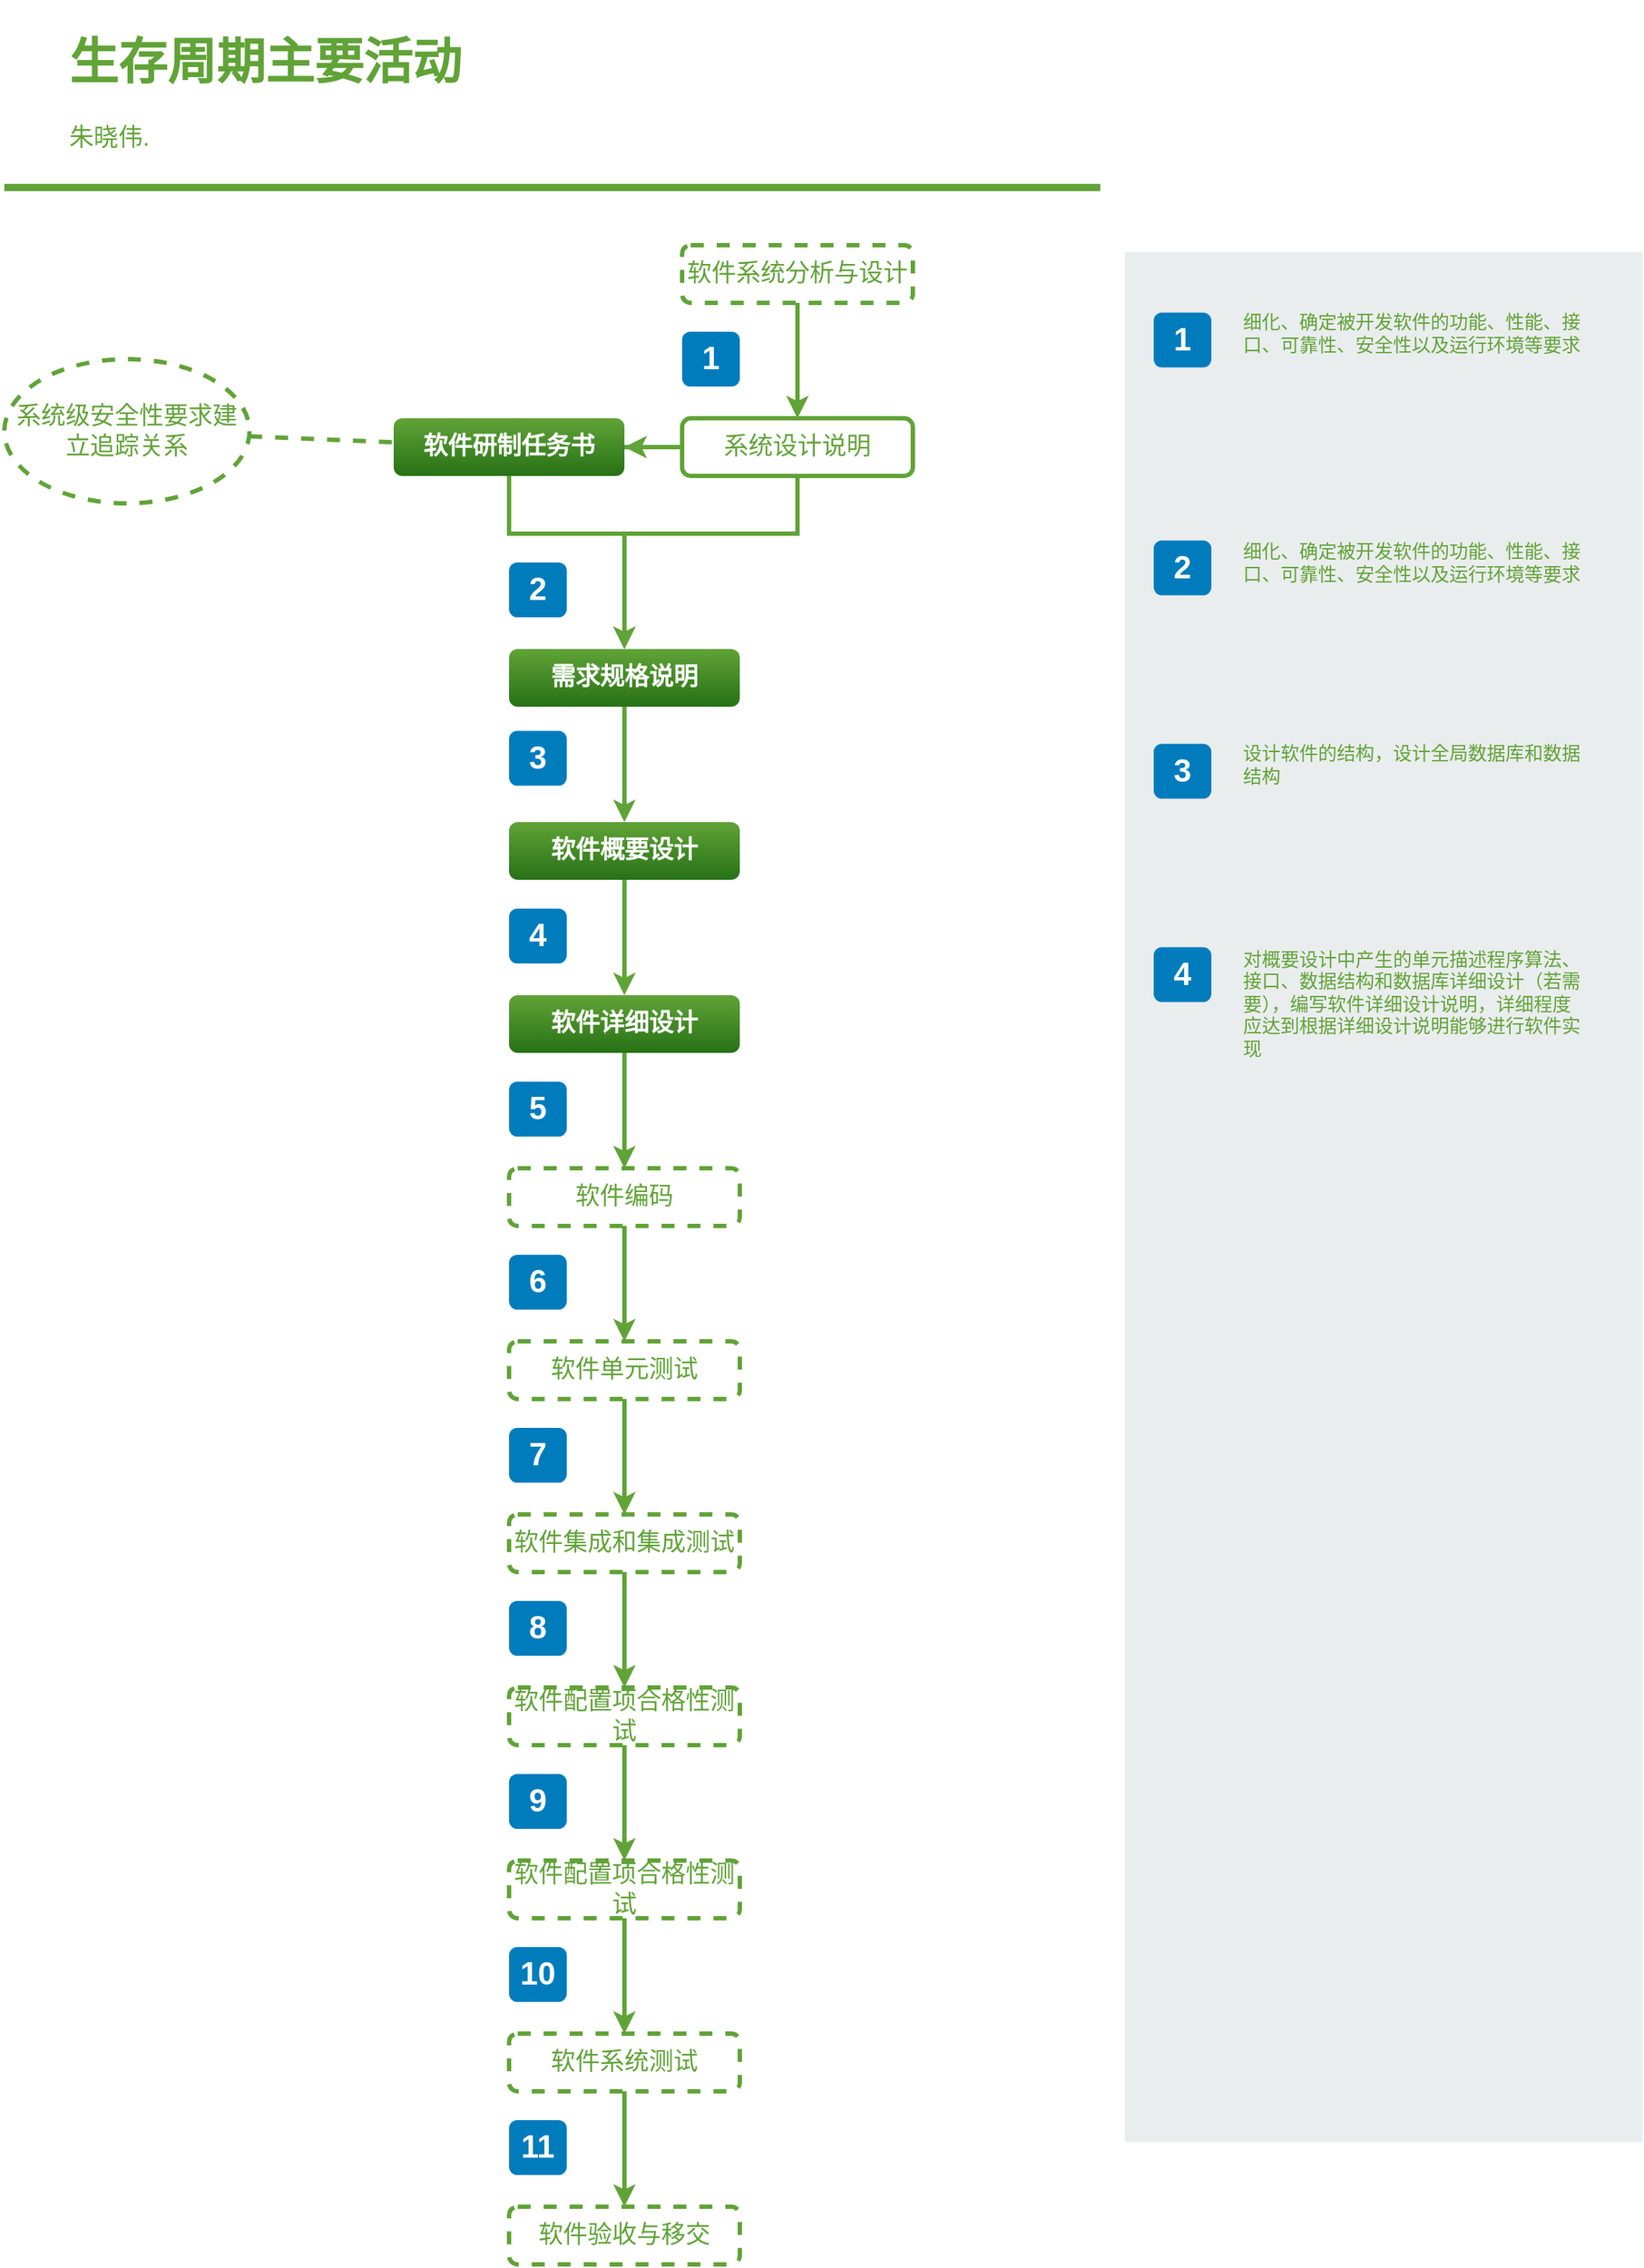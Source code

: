 <mxfile version="13.11.0" type="github">
  <diagram id="Mj7dho6MNc0hiOWBvYqV" name="Page-1">
    <mxGraphModel dx="4382" dy="3074" grid="1" gridSize="10" guides="1" tooltips="1" connect="1" arrows="1" fold="1" page="1" pageScale="1" pageWidth="827" pageHeight="1169" math="0" shadow="0">
      <root>
        <mxCell id="0" />
        <mxCell id="1" parent="0" />
        <mxCell id="uFIf6QSWMpYLpyPhZE5v-26" style="edgeStyle=orthogonalEdgeStyle;rounded=0;orthogonalLoop=1;jettySize=auto;html=1;strokeColor=#60A337;strokeWidth=3;fontSize=17;fontColor=#60A337;" edge="1" parent="1" source="uFIf6QSWMpYLpyPhZE5v-21" target="uFIf6QSWMpYLpyPhZE5v-22">
          <mxGeometry relative="1" as="geometry">
            <Array as="points">
              <mxPoint x="350" y="160" />
              <mxPoint x="430" y="160" />
            </Array>
          </mxGeometry>
        </mxCell>
        <mxCell id="uFIf6QSWMpYLpyPhZE5v-21" value="&lt;font color=&quot;#ffffff&quot; style=&quot;font-size: 17px&quot;&gt;软件研制任务书&lt;/font&gt;" style="rounded=1;whiteSpace=wrap;html=1;gradientColor=#277116;fillColor=#60A337;fontSize=17;strokeColor=none;fontStyle=1" vertex="1" parent="1">
          <mxGeometry x="270" y="80" width="160" height="40" as="geometry" />
        </mxCell>
        <mxCell id="uFIf6QSWMpYLpyPhZE5v-40" value="" style="edgeStyle=none;rounded=0;orthogonalLoop=1;jettySize=auto;html=1;endArrow=classic;endFill=1;strokeColor=#60A337;strokeWidth=3;fontSize=17;fontColor=#60A337;" edge="1" parent="1" source="uFIf6QSWMpYLpyPhZE5v-22" target="uFIf6QSWMpYLpyPhZE5v-37">
          <mxGeometry relative="1" as="geometry" />
        </mxCell>
        <mxCell id="uFIf6QSWMpYLpyPhZE5v-22" value="&lt;font color=&quot;#ffffff&quot; style=&quot;font-size: 17px&quot;&gt;需求规格说明&lt;/font&gt;" style="rounded=1;whiteSpace=wrap;html=1;gradientColor=#277116;fillColor=#60A337;fontSize=17;strokeColor=none;fontStyle=1" vertex="1" parent="1">
          <mxGeometry x="350" y="240" width="160" height="40" as="geometry" />
        </mxCell>
        <mxCell id="uFIf6QSWMpYLpyPhZE5v-24" style="edgeStyle=orthogonalEdgeStyle;rounded=0;orthogonalLoop=1;jettySize=auto;html=1;fontSize=17;fontColor=#60A337;strokeWidth=3;strokeColor=#60A337;" edge="1" parent="1" source="uFIf6QSWMpYLpyPhZE5v-23" target="uFIf6QSWMpYLpyPhZE5v-25">
          <mxGeometry relative="1" as="geometry" />
        </mxCell>
        <mxCell id="uFIf6QSWMpYLpyPhZE5v-23" value="软件系统分析与设计" style="rounded=1;whiteSpace=wrap;html=1;strokeColor=#60A337;strokeWidth=3;dashed=1;fontSize=17;fontColor=#60A337;" vertex="1" parent="1">
          <mxGeometry x="470" y="-40" width="160" height="40" as="geometry" />
        </mxCell>
        <mxCell id="uFIf6QSWMpYLpyPhZE5v-28" style="edgeStyle=orthogonalEdgeStyle;rounded=0;orthogonalLoop=1;jettySize=auto;html=1;entryX=0.5;entryY=0;entryDx=0;entryDy=0;strokeColor=#60A337;strokeWidth=3;fontSize=17;fontColor=#60A337;" edge="1" parent="1" source="uFIf6QSWMpYLpyPhZE5v-25" target="uFIf6QSWMpYLpyPhZE5v-22">
          <mxGeometry relative="1" as="geometry">
            <Array as="points">
              <mxPoint x="550" y="160" />
              <mxPoint x="430" y="160" />
            </Array>
          </mxGeometry>
        </mxCell>
        <mxCell id="uFIf6QSWMpYLpyPhZE5v-33" value="" style="edgeStyle=none;rounded=0;orthogonalLoop=1;jettySize=auto;html=1;dashed=1;endArrow=none;endFill=0;strokeColor=#60A337;strokeWidth=3;fontSize=17;fontColor=#60A337;" edge="1" parent="1" source="uFIf6QSWMpYLpyPhZE5v-25" target="uFIf6QSWMpYLpyPhZE5v-21">
          <mxGeometry relative="1" as="geometry" />
        </mxCell>
        <mxCell id="uFIf6QSWMpYLpyPhZE5v-34" value="" style="edgeStyle=none;rounded=0;orthogonalLoop=1;jettySize=auto;html=1;endArrow=classic;endFill=1;strokeColor=#60A337;strokeWidth=3;fontSize=17;fontColor=#60A337;" edge="1" parent="1" source="uFIf6QSWMpYLpyPhZE5v-25" target="uFIf6QSWMpYLpyPhZE5v-21">
          <mxGeometry relative="1" as="geometry" />
        </mxCell>
        <mxCell id="uFIf6QSWMpYLpyPhZE5v-25" value="系统设计说明" style="rounded=1;whiteSpace=wrap;html=1;strokeColor=#60A337;strokeWidth=3;fontSize=17;fontColor=#60A337;" vertex="1" parent="1">
          <mxGeometry x="470" y="80" width="160" height="40" as="geometry" />
        </mxCell>
        <mxCell id="uFIf6QSWMpYLpyPhZE5v-31" style="rounded=0;orthogonalLoop=1;jettySize=auto;html=1;strokeColor=#60A337;strokeWidth=3;fontSize=17;fontColor=#60A337;dashed=1;endArrow=none;endFill=0;" edge="1" parent="1" source="uFIf6QSWMpYLpyPhZE5v-30" target="uFIf6QSWMpYLpyPhZE5v-21">
          <mxGeometry relative="1" as="geometry" />
        </mxCell>
        <mxCell id="uFIf6QSWMpYLpyPhZE5v-30" value="系统级安全性要求建立追踪关系" style="ellipse;whiteSpace=wrap;html=1;strokeColor=#60A337;strokeWidth=3;fontSize=17;fontColor=#60A337;dashed=1;" vertex="1" parent="1">
          <mxGeometry y="39" width="170" height="100" as="geometry" />
        </mxCell>
        <mxCell id="uFIf6QSWMpYLpyPhZE5v-39" style="edgeStyle=none;rounded=0;orthogonalLoop=1;jettySize=auto;html=1;endArrow=classic;endFill=1;strokeColor=#60A337;strokeWidth=3;fontSize=17;fontColor=#60A337;" edge="1" parent="1" source="uFIf6QSWMpYLpyPhZE5v-37" target="uFIf6QSWMpYLpyPhZE5v-38">
          <mxGeometry relative="1" as="geometry" />
        </mxCell>
        <mxCell id="uFIf6QSWMpYLpyPhZE5v-37" value="&lt;font color=&quot;#ffffff&quot; style=&quot;font-size: 17px&quot;&gt;软件概要设计&lt;/font&gt;" style="rounded=1;whiteSpace=wrap;html=1;gradientColor=#277116;fillColor=#60A337;fontSize=17;strokeColor=none;fontStyle=1" vertex="1" parent="1">
          <mxGeometry x="350" y="360" width="160" height="40" as="geometry" />
        </mxCell>
        <mxCell id="uFIf6QSWMpYLpyPhZE5v-44" value="" style="edgeStyle=none;rounded=0;orthogonalLoop=1;jettySize=auto;html=1;endArrow=classic;endFill=1;strokeColor=#60A337;strokeWidth=3;fontSize=17;fontColor=#60A337;" edge="1" parent="1" source="uFIf6QSWMpYLpyPhZE5v-38" target="uFIf6QSWMpYLpyPhZE5v-42">
          <mxGeometry relative="1" as="geometry" />
        </mxCell>
        <mxCell id="uFIf6QSWMpYLpyPhZE5v-38" value="&lt;font color=&quot;#ffffff&quot; style=&quot;font-size: 17px&quot;&gt;软件详细设计&lt;/font&gt;" style="rounded=1;whiteSpace=wrap;html=1;gradientColor=#277116;fillColor=#60A337;fontSize=17;strokeColor=none;fontStyle=1" vertex="1" parent="1">
          <mxGeometry x="350" y="480" width="160" height="40" as="geometry" />
        </mxCell>
        <mxCell id="uFIf6QSWMpYLpyPhZE5v-46" value="" style="edgeStyle=none;rounded=0;orthogonalLoop=1;jettySize=auto;html=1;endArrow=classic;endFill=1;strokeColor=#60A337;strokeWidth=3;fontSize=17;fontColor=#60A337;" edge="1" parent="1" source="uFIf6QSWMpYLpyPhZE5v-42" target="uFIf6QSWMpYLpyPhZE5v-45">
          <mxGeometry relative="1" as="geometry" />
        </mxCell>
        <mxCell id="uFIf6QSWMpYLpyPhZE5v-42" value="软件编码" style="rounded=1;whiteSpace=wrap;html=1;strokeColor=#60A337;strokeWidth=3;dashed=1;fontSize=17;fontColor=#60A337;" vertex="1" parent="1">
          <mxGeometry x="350" y="600" width="160" height="40" as="geometry" />
        </mxCell>
        <mxCell id="uFIf6QSWMpYLpyPhZE5v-49" value="" style="edgeStyle=none;rounded=0;orthogonalLoop=1;jettySize=auto;html=1;endArrow=classic;endFill=1;strokeColor=#60A337;strokeWidth=3;fontSize=17;fontColor=#60A337;" edge="1" parent="1" source="uFIf6QSWMpYLpyPhZE5v-45" target="uFIf6QSWMpYLpyPhZE5v-47">
          <mxGeometry relative="1" as="geometry" />
        </mxCell>
        <mxCell id="uFIf6QSWMpYLpyPhZE5v-45" value="软件单元测试" style="rounded=1;whiteSpace=wrap;html=1;strokeColor=#60A337;strokeWidth=3;dashed=1;fontSize=17;fontColor=#60A337;" vertex="1" parent="1">
          <mxGeometry x="350" y="720" width="160" height="40" as="geometry" />
        </mxCell>
        <mxCell id="uFIf6QSWMpYLpyPhZE5v-50" value="" style="edgeStyle=none;rounded=0;orthogonalLoop=1;jettySize=auto;html=1;endArrow=classic;endFill=1;strokeColor=#60A337;strokeWidth=3;fontSize=17;fontColor=#60A337;" edge="1" parent="1" source="uFIf6QSWMpYLpyPhZE5v-47" target="uFIf6QSWMpYLpyPhZE5v-48">
          <mxGeometry relative="1" as="geometry" />
        </mxCell>
        <mxCell id="uFIf6QSWMpYLpyPhZE5v-47" value="软件集成和集成测试" style="rounded=1;whiteSpace=wrap;html=1;strokeColor=#60A337;strokeWidth=3;dashed=1;fontSize=17;fontColor=#60A337;" vertex="1" parent="1">
          <mxGeometry x="350" y="840" width="160" height="40" as="geometry" />
        </mxCell>
        <mxCell id="uFIf6QSWMpYLpyPhZE5v-52" value="" style="edgeStyle=none;rounded=0;orthogonalLoop=1;jettySize=auto;html=1;endArrow=classic;endFill=1;strokeColor=#60A337;strokeWidth=3;fontSize=17;fontColor=#60A337;" edge="1" parent="1" source="uFIf6QSWMpYLpyPhZE5v-48" target="uFIf6QSWMpYLpyPhZE5v-51">
          <mxGeometry relative="1" as="geometry" />
        </mxCell>
        <mxCell id="uFIf6QSWMpYLpyPhZE5v-48" value="软件配置项合格性测试" style="rounded=1;whiteSpace=wrap;html=1;strokeColor=#60A337;strokeWidth=3;dashed=1;fontSize=17;fontColor=#60A337;" vertex="1" parent="1">
          <mxGeometry x="350" y="960" width="160" height="40" as="geometry" />
        </mxCell>
        <mxCell id="uFIf6QSWMpYLpyPhZE5v-54" value="" style="edgeStyle=none;rounded=0;orthogonalLoop=1;jettySize=auto;html=1;endArrow=classic;endFill=1;strokeColor=#60A337;strokeWidth=3;fontSize=17;fontColor=#60A337;" edge="1" parent="1" source="uFIf6QSWMpYLpyPhZE5v-51" target="uFIf6QSWMpYLpyPhZE5v-53">
          <mxGeometry relative="1" as="geometry" />
        </mxCell>
        <mxCell id="uFIf6QSWMpYLpyPhZE5v-51" value="软件配置项合格性测试" style="rounded=1;whiteSpace=wrap;html=1;strokeColor=#60A337;strokeWidth=3;dashed=1;fontSize=17;fontColor=#60A337;" vertex="1" parent="1">
          <mxGeometry x="350" y="1080" width="160" height="40" as="geometry" />
        </mxCell>
        <mxCell id="uFIf6QSWMpYLpyPhZE5v-56" value="" style="edgeStyle=none;rounded=0;orthogonalLoop=1;jettySize=auto;html=1;endArrow=classic;endFill=1;strokeColor=#60A337;strokeWidth=3;fontSize=17;fontColor=#60A337;" edge="1" parent="1" source="uFIf6QSWMpYLpyPhZE5v-53" target="uFIf6QSWMpYLpyPhZE5v-55">
          <mxGeometry relative="1" as="geometry" />
        </mxCell>
        <mxCell id="uFIf6QSWMpYLpyPhZE5v-53" value="软件系统测试" style="rounded=1;whiteSpace=wrap;html=1;strokeColor=#60A337;strokeWidth=3;dashed=1;fontSize=17;fontColor=#60A337;" vertex="1" parent="1">
          <mxGeometry x="350" y="1200" width="160" height="40" as="geometry" />
        </mxCell>
        <mxCell id="uFIf6QSWMpYLpyPhZE5v-55" value="软件验收与移交" style="rounded=1;whiteSpace=wrap;html=1;strokeColor=#60A337;strokeWidth=3;dashed=1;fontSize=17;fontColor=#60A337;" vertex="1" parent="1">
          <mxGeometry x="350" y="1320" width="160" height="40" as="geometry" />
        </mxCell>
        <mxCell id="uFIf6QSWMpYLpyPhZE5v-57" value="&lt;h1&gt;生存周期主要活动&lt;/h1&gt;&lt;p&gt;朱晓伟.&lt;/p&gt;" style="text;html=1;strokeColor=none;fillColor=none;spacing=5;spacingTop=-20;whiteSpace=wrap;overflow=hidden;rounded=0;dashed=1;fontSize=17;fontColor=#60A337;align=left;" vertex="1" parent="1">
          <mxGeometry x="40" y="-200" width="430" height="120" as="geometry" />
        </mxCell>
        <mxCell id="uFIf6QSWMpYLpyPhZE5v-58" value="" style="endArrow=none;html=1;strokeColor=#60A337;strokeWidth=5;fontSize=17;fontColor=#60A337;" edge="1" parent="1">
          <mxGeometry width="50" height="50" relative="1" as="geometry">
            <mxPoint y="-80" as="sourcePoint" />
            <mxPoint x="760" y="-80" as="targetPoint" />
          </mxGeometry>
        </mxCell>
        <mxCell id="uFIf6QSWMpYLpyPhZE5v-61" value="" style="rounded=0;whiteSpace=wrap;html=1;fillColor=#EAEDED;fontSize=22;fontColor=#FFFFFF;strokeColor=none;labelBackgroundColor=none;" vertex="1" parent="1">
          <mxGeometry x="777" y="-35.25" width="359" height="1310.5" as="geometry" />
        </mxCell>
        <mxCell id="uFIf6QSWMpYLpyPhZE5v-62" value="1" style="rounded=1;whiteSpace=wrap;html=1;fillColor=#007CBD;strokeColor=none;fontColor=#FFFFFF;fontStyle=1;fontSize=22;" vertex="1" parent="1">
          <mxGeometry x="797" y="6.75" width="40" height="38" as="geometry" />
        </mxCell>
        <mxCell id="uFIf6QSWMpYLpyPhZE5v-63" value="2" style="rounded=1;whiteSpace=wrap;html=1;fillColor=#007CBD;strokeColor=none;fontColor=#FFFFFF;fontStyle=1;fontSize=22;" vertex="1" parent="1">
          <mxGeometry x="797" y="164.75" width="40" height="38" as="geometry" />
        </mxCell>
        <mxCell id="uFIf6QSWMpYLpyPhZE5v-64" value="细化、确定被开发软件的功能、性能、接口、可靠性、安全性以及运行环境等要求" style="text;html=1;strokeColor=none;fillColor=none;align=left;verticalAlign=middle;whiteSpace=wrap;rounded=0;fontSize=13;fontColor=#60A337;" vertex="1" parent="1">
          <mxGeometry x="857" y="6.75" width="240" height="28" as="geometry" />
        </mxCell>
        <mxCell id="uFIf6QSWMpYLpyPhZE5v-65" value="1" style="rounded=1;whiteSpace=wrap;html=1;fillColor=#007CBD;strokeColor=none;fontColor=#FFFFFF;fontStyle=1;fontSize=22;" vertex="1" parent="1">
          <mxGeometry x="470" y="20" width="40" height="38" as="geometry" />
        </mxCell>
        <mxCell id="uFIf6QSWMpYLpyPhZE5v-66" value="细化、确定被开发软件的功能、性能、接口、可靠性、安全性以及运行环境等要求" style="text;html=1;strokeColor=none;fillColor=none;align=left;verticalAlign=middle;whiteSpace=wrap;rounded=0;fontSize=13;fontColor=#60A337;" vertex="1" parent="1">
          <mxGeometry x="857" y="164.75" width="240" height="30" as="geometry" />
        </mxCell>
        <mxCell id="uFIf6QSWMpYLpyPhZE5v-67" value="2" style="rounded=1;whiteSpace=wrap;html=1;fillColor=#007CBD;strokeColor=none;fontColor=#FFFFFF;fontStyle=1;fontSize=22;" vertex="1" parent="1">
          <mxGeometry x="350" y="180" width="40" height="38" as="geometry" />
        </mxCell>
        <mxCell id="uFIf6QSWMpYLpyPhZE5v-68" value="&lt;font style=&quot;font-size: 13px&quot;&gt;设计软件的结构，设计全局数据库和数据结构&lt;/font&gt;" style="text;html=1;strokeColor=none;fillColor=none;align=left;verticalAlign=middle;whiteSpace=wrap;rounded=0;fontSize=13;fontColor=#60A337;" vertex="1" parent="1">
          <mxGeometry x="857" y="305.75" width="240" height="29" as="geometry" />
        </mxCell>
        <mxCell id="uFIf6QSWMpYLpyPhZE5v-69" value="&lt;font style=&quot;font-size: 13px&quot;&gt;对概要设计中产生的单元描述程序算法、接口、数据结构和数据库详细设计（若需要），编写软件详细设计说明，详细程度应达到根据详细设计说明能够进行软件实现&lt;/font&gt;" style="text;html=1;strokeColor=none;fillColor=none;align=left;verticalAlign=middle;whiteSpace=wrap;rounded=0;fontSize=13;fontColor=#60A337;" vertex="1" parent="1">
          <mxGeometry x="857" y="446.75" width="240" height="78" as="geometry" />
        </mxCell>
        <mxCell id="uFIf6QSWMpYLpyPhZE5v-70" value="3" style="rounded=1;whiteSpace=wrap;html=1;fillColor=#007CBD;strokeColor=none;fontColor=#FFFFFF;fontStyle=1;fontSize=22;" vertex="1" parent="1">
          <mxGeometry x="350" y="296.75" width="40" height="38" as="geometry" />
        </mxCell>
        <mxCell id="uFIf6QSWMpYLpyPhZE5v-71" value="3" style="rounded=1;whiteSpace=wrap;html=1;fillColor=#007CBD;strokeColor=none;fontColor=#FFFFFF;fontStyle=1;fontSize=22;" vertex="1" parent="1">
          <mxGeometry x="797" y="305.75" width="40" height="38" as="geometry" />
        </mxCell>
        <mxCell id="uFIf6QSWMpYLpyPhZE5v-72" value="4" style="rounded=1;whiteSpace=wrap;html=1;fillColor=#007CBD;strokeColor=none;fontColor=#FFFFFF;fontStyle=1;fontSize=22;" vertex="1" parent="1">
          <mxGeometry x="797" y="446.75" width="40" height="38" as="geometry" />
        </mxCell>
        <mxCell id="uFIf6QSWMpYLpyPhZE5v-73" value="4" style="rounded=1;whiteSpace=wrap;html=1;fillColor=#007CBD;strokeColor=none;fontColor=#FFFFFF;fontStyle=1;fontSize=22;" vertex="1" parent="1">
          <mxGeometry x="350" y="420" width="40" height="38" as="geometry" />
        </mxCell>
        <mxCell id="uFIf6QSWMpYLpyPhZE5v-74" value="5" style="rounded=1;whiteSpace=wrap;html=1;fillColor=#007CBD;strokeColor=none;fontColor=#FFFFFF;fontStyle=1;fontSize=22;" vertex="1" parent="1">
          <mxGeometry x="350" y="540" width="40" height="38" as="geometry" />
        </mxCell>
        <mxCell id="uFIf6QSWMpYLpyPhZE5v-75" value="6" style="rounded=1;whiteSpace=wrap;html=1;fillColor=#007CBD;strokeColor=none;fontColor=#FFFFFF;fontStyle=1;fontSize=22;" vertex="1" parent="1">
          <mxGeometry x="350" y="660" width="40" height="38" as="geometry" />
        </mxCell>
        <mxCell id="uFIf6QSWMpYLpyPhZE5v-76" value="7" style="rounded=1;whiteSpace=wrap;html=1;fillColor=#007CBD;strokeColor=none;fontColor=#FFFFFF;fontStyle=1;fontSize=22;" vertex="1" parent="1">
          <mxGeometry x="350" y="780" width="40" height="38" as="geometry" />
        </mxCell>
        <mxCell id="uFIf6QSWMpYLpyPhZE5v-77" value="8" style="rounded=1;whiteSpace=wrap;html=1;fillColor=#007CBD;strokeColor=none;fontColor=#FFFFFF;fontStyle=1;fontSize=22;" vertex="1" parent="1">
          <mxGeometry x="350" y="900" width="40" height="38" as="geometry" />
        </mxCell>
        <mxCell id="uFIf6QSWMpYLpyPhZE5v-78" value="9" style="rounded=1;whiteSpace=wrap;html=1;fillColor=#007CBD;strokeColor=none;fontColor=#FFFFFF;fontStyle=1;fontSize=22;" vertex="1" parent="1">
          <mxGeometry x="350" y="1020" width="40" height="38" as="geometry" />
        </mxCell>
        <mxCell id="uFIf6QSWMpYLpyPhZE5v-79" value="10" style="rounded=1;whiteSpace=wrap;html=1;fillColor=#007CBD;strokeColor=none;fontColor=#FFFFFF;fontStyle=1;fontSize=22;" vertex="1" parent="1">
          <mxGeometry x="350" y="1140" width="40" height="38" as="geometry" />
        </mxCell>
        <mxCell id="uFIf6QSWMpYLpyPhZE5v-80" value="11" style="rounded=1;whiteSpace=wrap;html=1;fillColor=#007CBD;strokeColor=none;fontColor=#FFFFFF;fontStyle=1;fontSize=22;" vertex="1" parent="1">
          <mxGeometry x="350" y="1260" width="40" height="38" as="geometry" />
        </mxCell>
      </root>
    </mxGraphModel>
  </diagram>
</mxfile>
